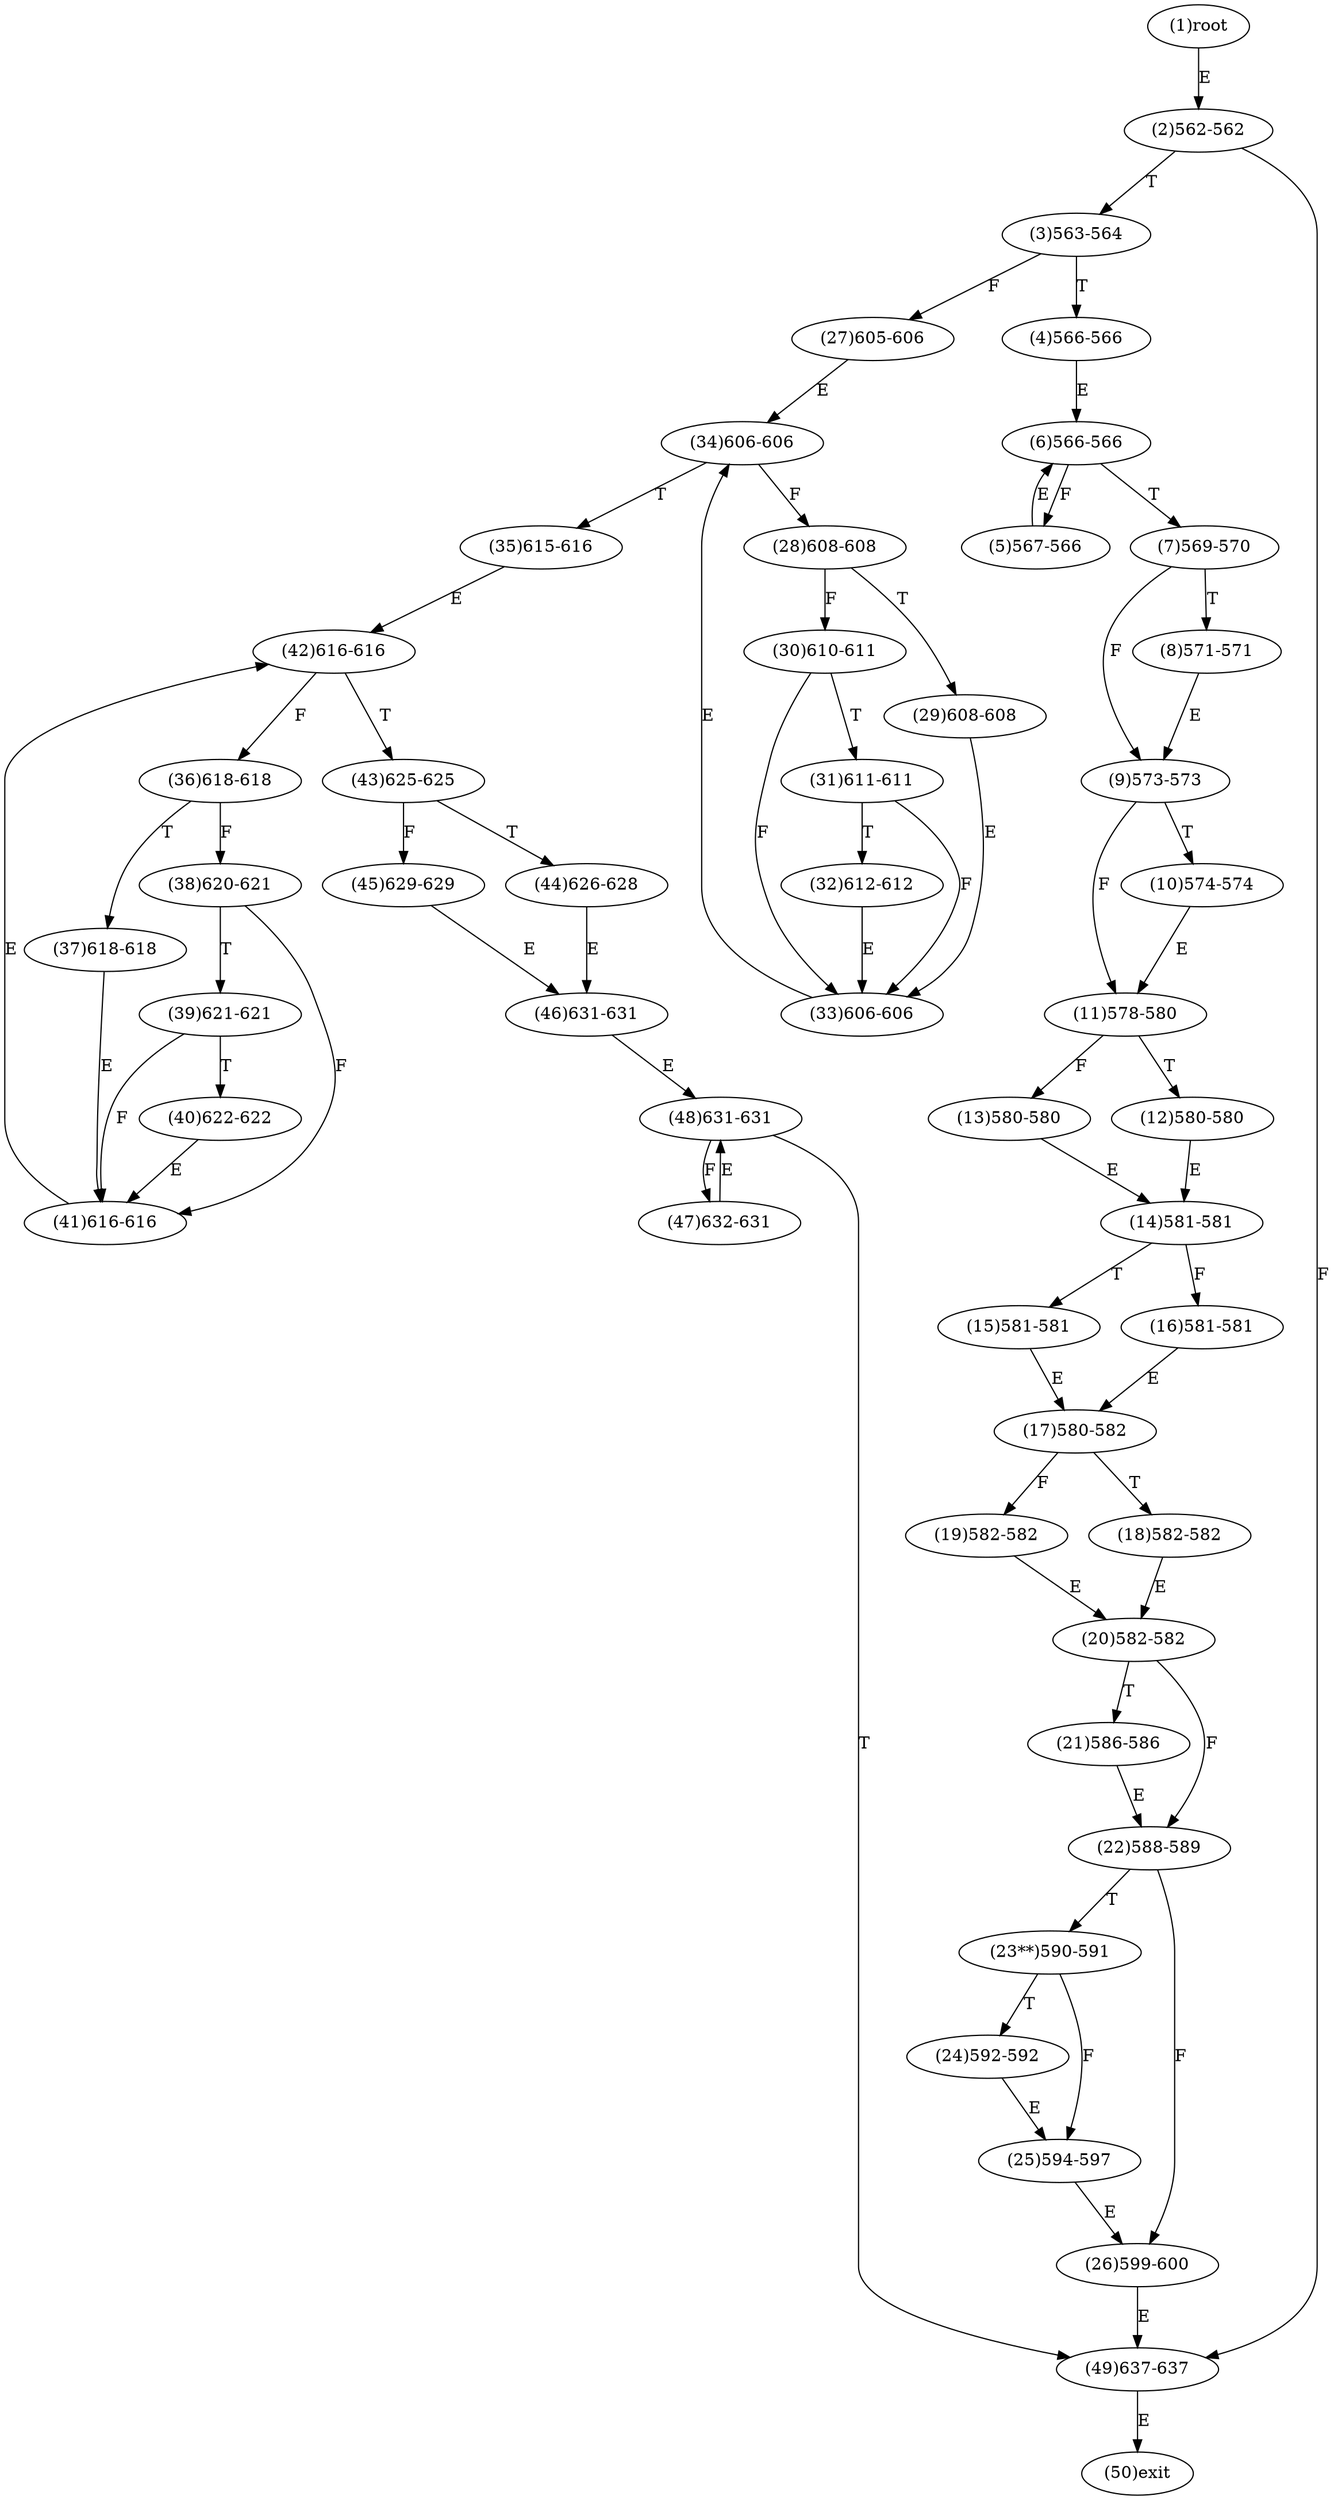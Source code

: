 digraph "" { 
1[ label="(1)root"];
2[ label="(2)562-562"];
3[ label="(3)563-564"];
4[ label="(4)566-566"];
5[ label="(5)567-566"];
6[ label="(6)566-566"];
7[ label="(7)569-570"];
8[ label="(8)571-571"];
9[ label="(9)573-573"];
10[ label="(10)574-574"];
11[ label="(11)578-580"];
12[ label="(12)580-580"];
13[ label="(13)580-580"];
14[ label="(14)581-581"];
15[ label="(15)581-581"];
17[ label="(17)580-582"];
16[ label="(16)581-581"];
19[ label="(19)582-582"];
18[ label="(18)582-582"];
21[ label="(21)586-586"];
20[ label="(20)582-582"];
23[ label="(23**)590-591"];
22[ label="(22)588-589"];
25[ label="(25)594-597"];
24[ label="(24)592-592"];
27[ label="(27)605-606"];
26[ label="(26)599-600"];
29[ label="(29)608-608"];
28[ label="(28)608-608"];
31[ label="(31)611-611"];
30[ label="(30)610-611"];
34[ label="(34)606-606"];
35[ label="(35)615-616"];
32[ label="(32)612-612"];
33[ label="(33)606-606"];
38[ label="(38)620-621"];
39[ label="(39)621-621"];
36[ label="(36)618-618"];
37[ label="(37)618-618"];
42[ label="(42)616-616"];
43[ label="(43)625-625"];
40[ label="(40)622-622"];
41[ label="(41)616-616"];
46[ label="(46)631-631"];
47[ label="(47)632-631"];
44[ label="(44)626-628"];
45[ label="(45)629-629"];
50[ label="(50)exit"];
49[ label="(49)637-637"];
48[ label="(48)631-631"];
1->2[ label="E"];
2->49[ label="F"];
2->3[ label="T"];
3->27[ label="F"];
3->4[ label="T"];
4->6[ label="E"];
5->6[ label="E"];
6->5[ label="F"];
6->7[ label="T"];
7->9[ label="F"];
7->8[ label="T"];
8->9[ label="E"];
9->11[ label="F"];
9->10[ label="T"];
10->11[ label="E"];
11->13[ label="F"];
11->12[ label="T"];
12->14[ label="E"];
13->14[ label="E"];
14->16[ label="F"];
14->15[ label="T"];
15->17[ label="E"];
16->17[ label="E"];
17->19[ label="F"];
17->18[ label="T"];
18->20[ label="E"];
19->20[ label="E"];
20->22[ label="F"];
20->21[ label="T"];
21->22[ label="E"];
22->26[ label="F"];
22->23[ label="T"];
23->25[ label="F"];
23->24[ label="T"];
24->25[ label="E"];
25->26[ label="E"];
26->49[ label="E"];
27->34[ label="E"];
28->30[ label="F"];
28->29[ label="T"];
29->33[ label="E"];
30->33[ label="F"];
30->31[ label="T"];
31->33[ label="F"];
31->32[ label="T"];
32->33[ label="E"];
33->34[ label="E"];
34->28[ label="F"];
34->35[ label="T"];
35->42[ label="E"];
36->38[ label="F"];
36->37[ label="T"];
37->41[ label="E"];
38->41[ label="F"];
38->39[ label="T"];
39->41[ label="F"];
39->40[ label="T"];
40->41[ label="E"];
41->42[ label="E"];
42->36[ label="F"];
42->43[ label="T"];
43->45[ label="F"];
43->44[ label="T"];
44->46[ label="E"];
45->46[ label="E"];
46->48[ label="E"];
47->48[ label="E"];
48->47[ label="F"];
48->49[ label="T"];
49->50[ label="E"];
}
